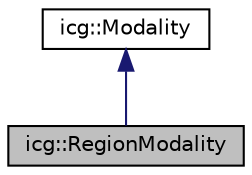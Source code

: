 digraph "icg::RegionModality"
{
 // LATEX_PDF_SIZE
  edge [fontname="Helvetica",fontsize="10",labelfontname="Helvetica",labelfontsize="10"];
  node [fontname="Helvetica",fontsize="10",shape=record];
  Node1 [label="icg::RegionModality",height=0.2,width=0.4,color="black", fillcolor="grey75", style="filled", fontcolor="black",tooltip="Modality class that implements a region-based modality, which uses information from a ColorCamera and..."];
  Node2 -> Node1 [dir="back",color="midnightblue",fontsize="10",style="solid",fontname="Helvetica"];
  Node2 [label="icg::Modality",height=0.2,width=0.4,color="black", fillcolor="white", style="filled",URL="$classicg_1_1Modality.html",tooltip="Abstract class that considers information from a Camera to calculate the gradient vector and Hessian ..."];
}
